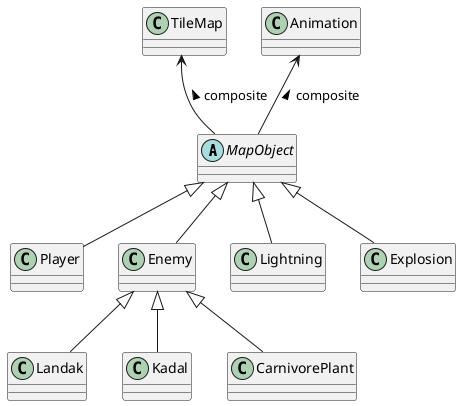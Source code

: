 @startuml
abstract class MapObject
TileMap <-- MapObject : composite <
Animation <-- MapObject : composite <
MapObject <|-- Player
MapObject <|-- Enemy
MapObject <|-- Lightning
MapObject <|-- Explosion
Enemy <|-- Landak
Enemy <|-- Kadal
Enemy <|-- CarnivorePlant
@enduml